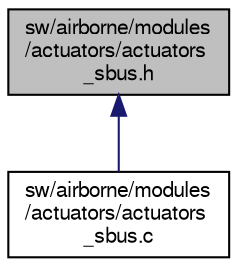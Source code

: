 digraph "sw/airborne/modules/actuators/actuators_sbus.h"
{
  edge [fontname="FreeSans",fontsize="10",labelfontname="FreeSans",labelfontsize="10"];
  node [fontname="FreeSans",fontsize="10",shape=record];
  Node1 [label="sw/airborne/modules\l/actuators/actuators\l_sbus.h",height=0.2,width=0.4,color="black", fillcolor="grey75", style="filled", fontcolor="black"];
  Node1 -> Node2 [dir="back",color="midnightblue",fontsize="10",style="solid",fontname="FreeSans"];
  Node2 [label="sw/airborne/modules\l/actuators/actuators\l_sbus.c",height=0.2,width=0.4,color="black", fillcolor="white", style="filled",URL="$actuators__sbus_8c.html",tooltip="Sbus actuator driver, which can output as 7 sbus channels at ~11ms. "];
}
